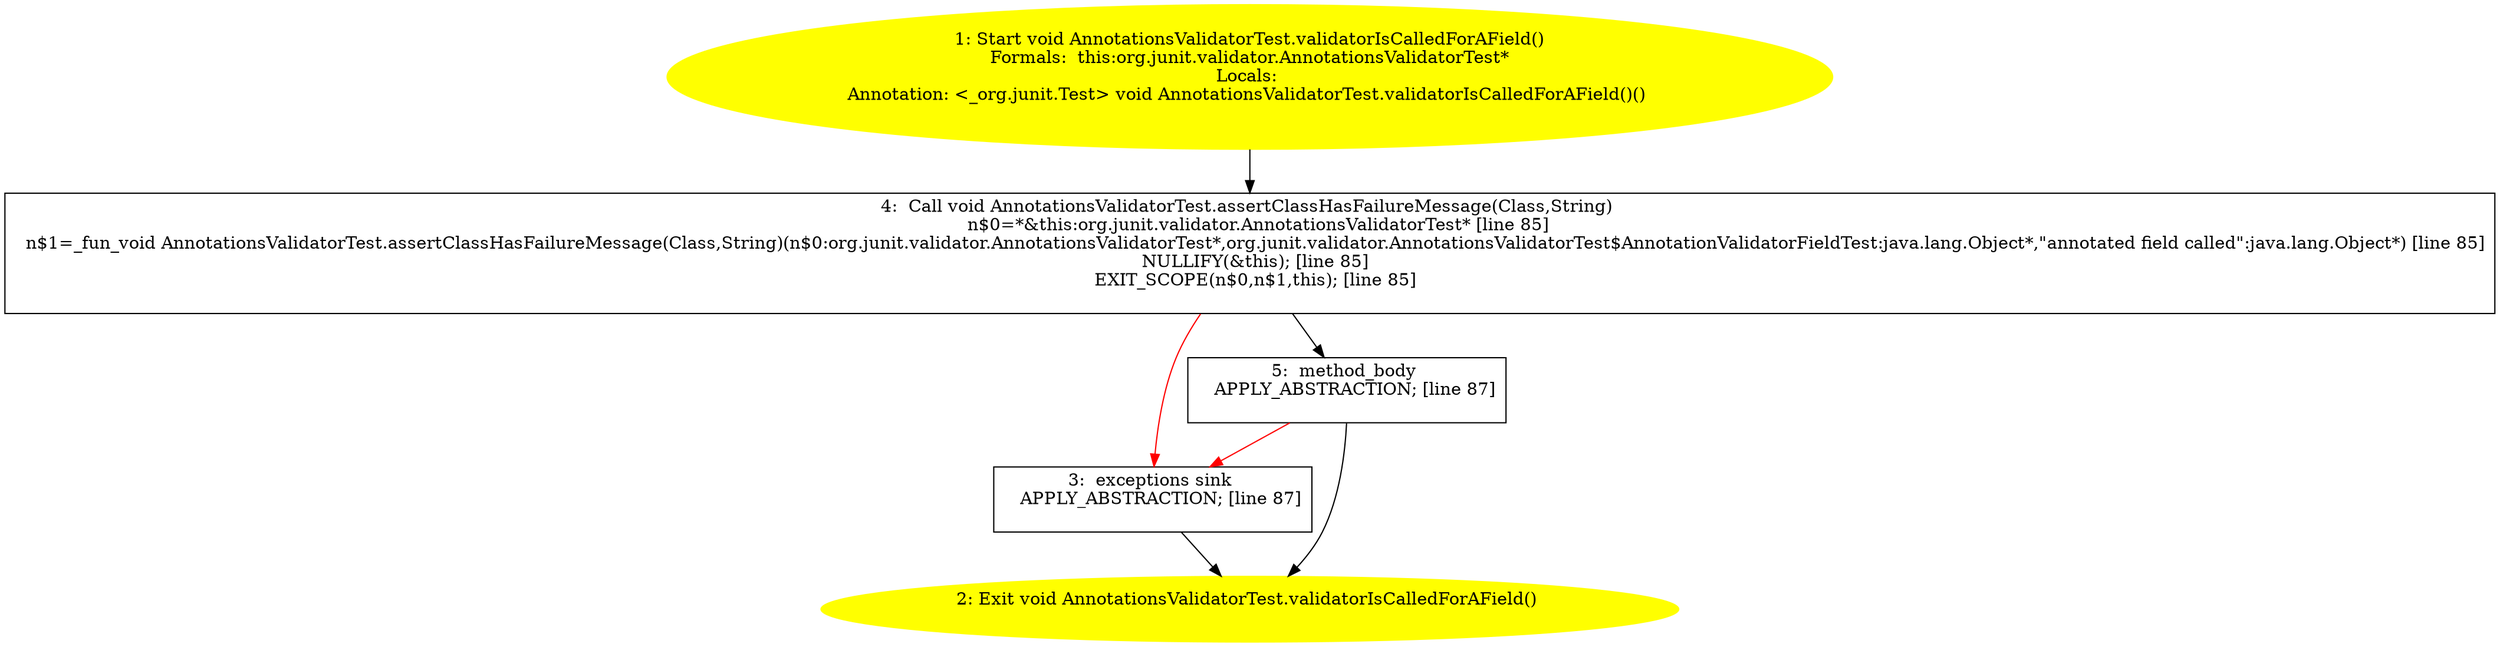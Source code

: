 /* @generated */
digraph cfg {
"org.junit.validator.AnnotationsValidatorTest.validatorIsCalledForAField():void.8b2d1f901f5c2c906fddf46ccc7eabe2_1" [label="1: Start void AnnotationsValidatorTest.validatorIsCalledForAField()\nFormals:  this:org.junit.validator.AnnotationsValidatorTest*\nLocals: \nAnnotation: <_org.junit.Test> void AnnotationsValidatorTest.validatorIsCalledForAField()() \n  " color=yellow style=filled]
	

	 "org.junit.validator.AnnotationsValidatorTest.validatorIsCalledForAField():void.8b2d1f901f5c2c906fddf46ccc7eabe2_1" -> "org.junit.validator.AnnotationsValidatorTest.validatorIsCalledForAField():void.8b2d1f901f5c2c906fddf46ccc7eabe2_4" ;
"org.junit.validator.AnnotationsValidatorTest.validatorIsCalledForAField():void.8b2d1f901f5c2c906fddf46ccc7eabe2_2" [label="2: Exit void AnnotationsValidatorTest.validatorIsCalledForAField() \n  " color=yellow style=filled]
	

"org.junit.validator.AnnotationsValidatorTest.validatorIsCalledForAField():void.8b2d1f901f5c2c906fddf46ccc7eabe2_3" [label="3:  exceptions sink \n   APPLY_ABSTRACTION; [line 87]\n " shape="box"]
	

	 "org.junit.validator.AnnotationsValidatorTest.validatorIsCalledForAField():void.8b2d1f901f5c2c906fddf46ccc7eabe2_3" -> "org.junit.validator.AnnotationsValidatorTest.validatorIsCalledForAField():void.8b2d1f901f5c2c906fddf46ccc7eabe2_2" ;
"org.junit.validator.AnnotationsValidatorTest.validatorIsCalledForAField():void.8b2d1f901f5c2c906fddf46ccc7eabe2_4" [label="4:  Call void AnnotationsValidatorTest.assertClassHasFailureMessage(Class,String) \n   n$0=*&this:org.junit.validator.AnnotationsValidatorTest* [line 85]\n  n$1=_fun_void AnnotationsValidatorTest.assertClassHasFailureMessage(Class,String)(n$0:org.junit.validator.AnnotationsValidatorTest*,org.junit.validator.AnnotationsValidatorTest$AnnotationValidatorFieldTest:java.lang.Object*,\"annotated field called\":java.lang.Object*) [line 85]\n  NULLIFY(&this); [line 85]\n  EXIT_SCOPE(n$0,n$1,this); [line 85]\n " shape="box"]
	

	 "org.junit.validator.AnnotationsValidatorTest.validatorIsCalledForAField():void.8b2d1f901f5c2c906fddf46ccc7eabe2_4" -> "org.junit.validator.AnnotationsValidatorTest.validatorIsCalledForAField():void.8b2d1f901f5c2c906fddf46ccc7eabe2_5" ;
	 "org.junit.validator.AnnotationsValidatorTest.validatorIsCalledForAField():void.8b2d1f901f5c2c906fddf46ccc7eabe2_4" -> "org.junit.validator.AnnotationsValidatorTest.validatorIsCalledForAField():void.8b2d1f901f5c2c906fddf46ccc7eabe2_3" [color="red" ];
"org.junit.validator.AnnotationsValidatorTest.validatorIsCalledForAField():void.8b2d1f901f5c2c906fddf46ccc7eabe2_5" [label="5:  method_body \n   APPLY_ABSTRACTION; [line 87]\n " shape="box"]
	

	 "org.junit.validator.AnnotationsValidatorTest.validatorIsCalledForAField():void.8b2d1f901f5c2c906fddf46ccc7eabe2_5" -> "org.junit.validator.AnnotationsValidatorTest.validatorIsCalledForAField():void.8b2d1f901f5c2c906fddf46ccc7eabe2_2" ;
	 "org.junit.validator.AnnotationsValidatorTest.validatorIsCalledForAField():void.8b2d1f901f5c2c906fddf46ccc7eabe2_5" -> "org.junit.validator.AnnotationsValidatorTest.validatorIsCalledForAField():void.8b2d1f901f5c2c906fddf46ccc7eabe2_3" [color="red" ];
}

